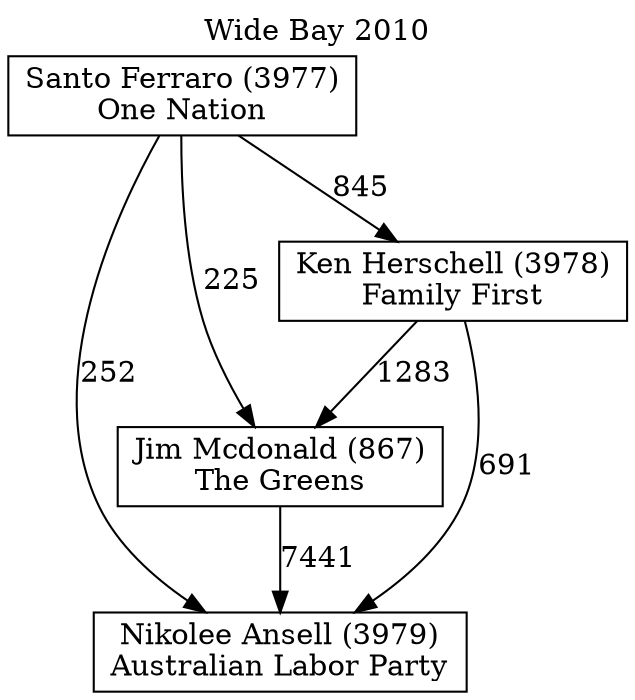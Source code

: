 // House preference flow
digraph "Nikolee Ansell (3979)_Wide Bay_2010" {
	graph [label="Wide Bay 2010" labelloc=t mclimit=10]
	node [shape=box]
	"Nikolee Ansell (3979)" [label="Nikolee Ansell (3979)
Australian Labor Party"]
	"Jim Mcdonald (867)" [label="Jim Mcdonald (867)
The Greens"]
	"Ken Herschell (3978)" [label="Ken Herschell (3978)
Family First"]
	"Santo Ferraro (3977)" [label="Santo Ferraro (3977)
One Nation"]
	"Jim Mcdonald (867)" -> "Nikolee Ansell (3979)" [label=7441]
	"Ken Herschell (3978)" -> "Jim Mcdonald (867)" [label=1283]
	"Santo Ferraro (3977)" -> "Ken Herschell (3978)" [label=845]
	"Ken Herschell (3978)" -> "Nikolee Ansell (3979)" [label=691]
	"Santo Ferraro (3977)" -> "Nikolee Ansell (3979)" [label=252]
	"Santo Ferraro (3977)" -> "Jim Mcdonald (867)" [label=225]
}
